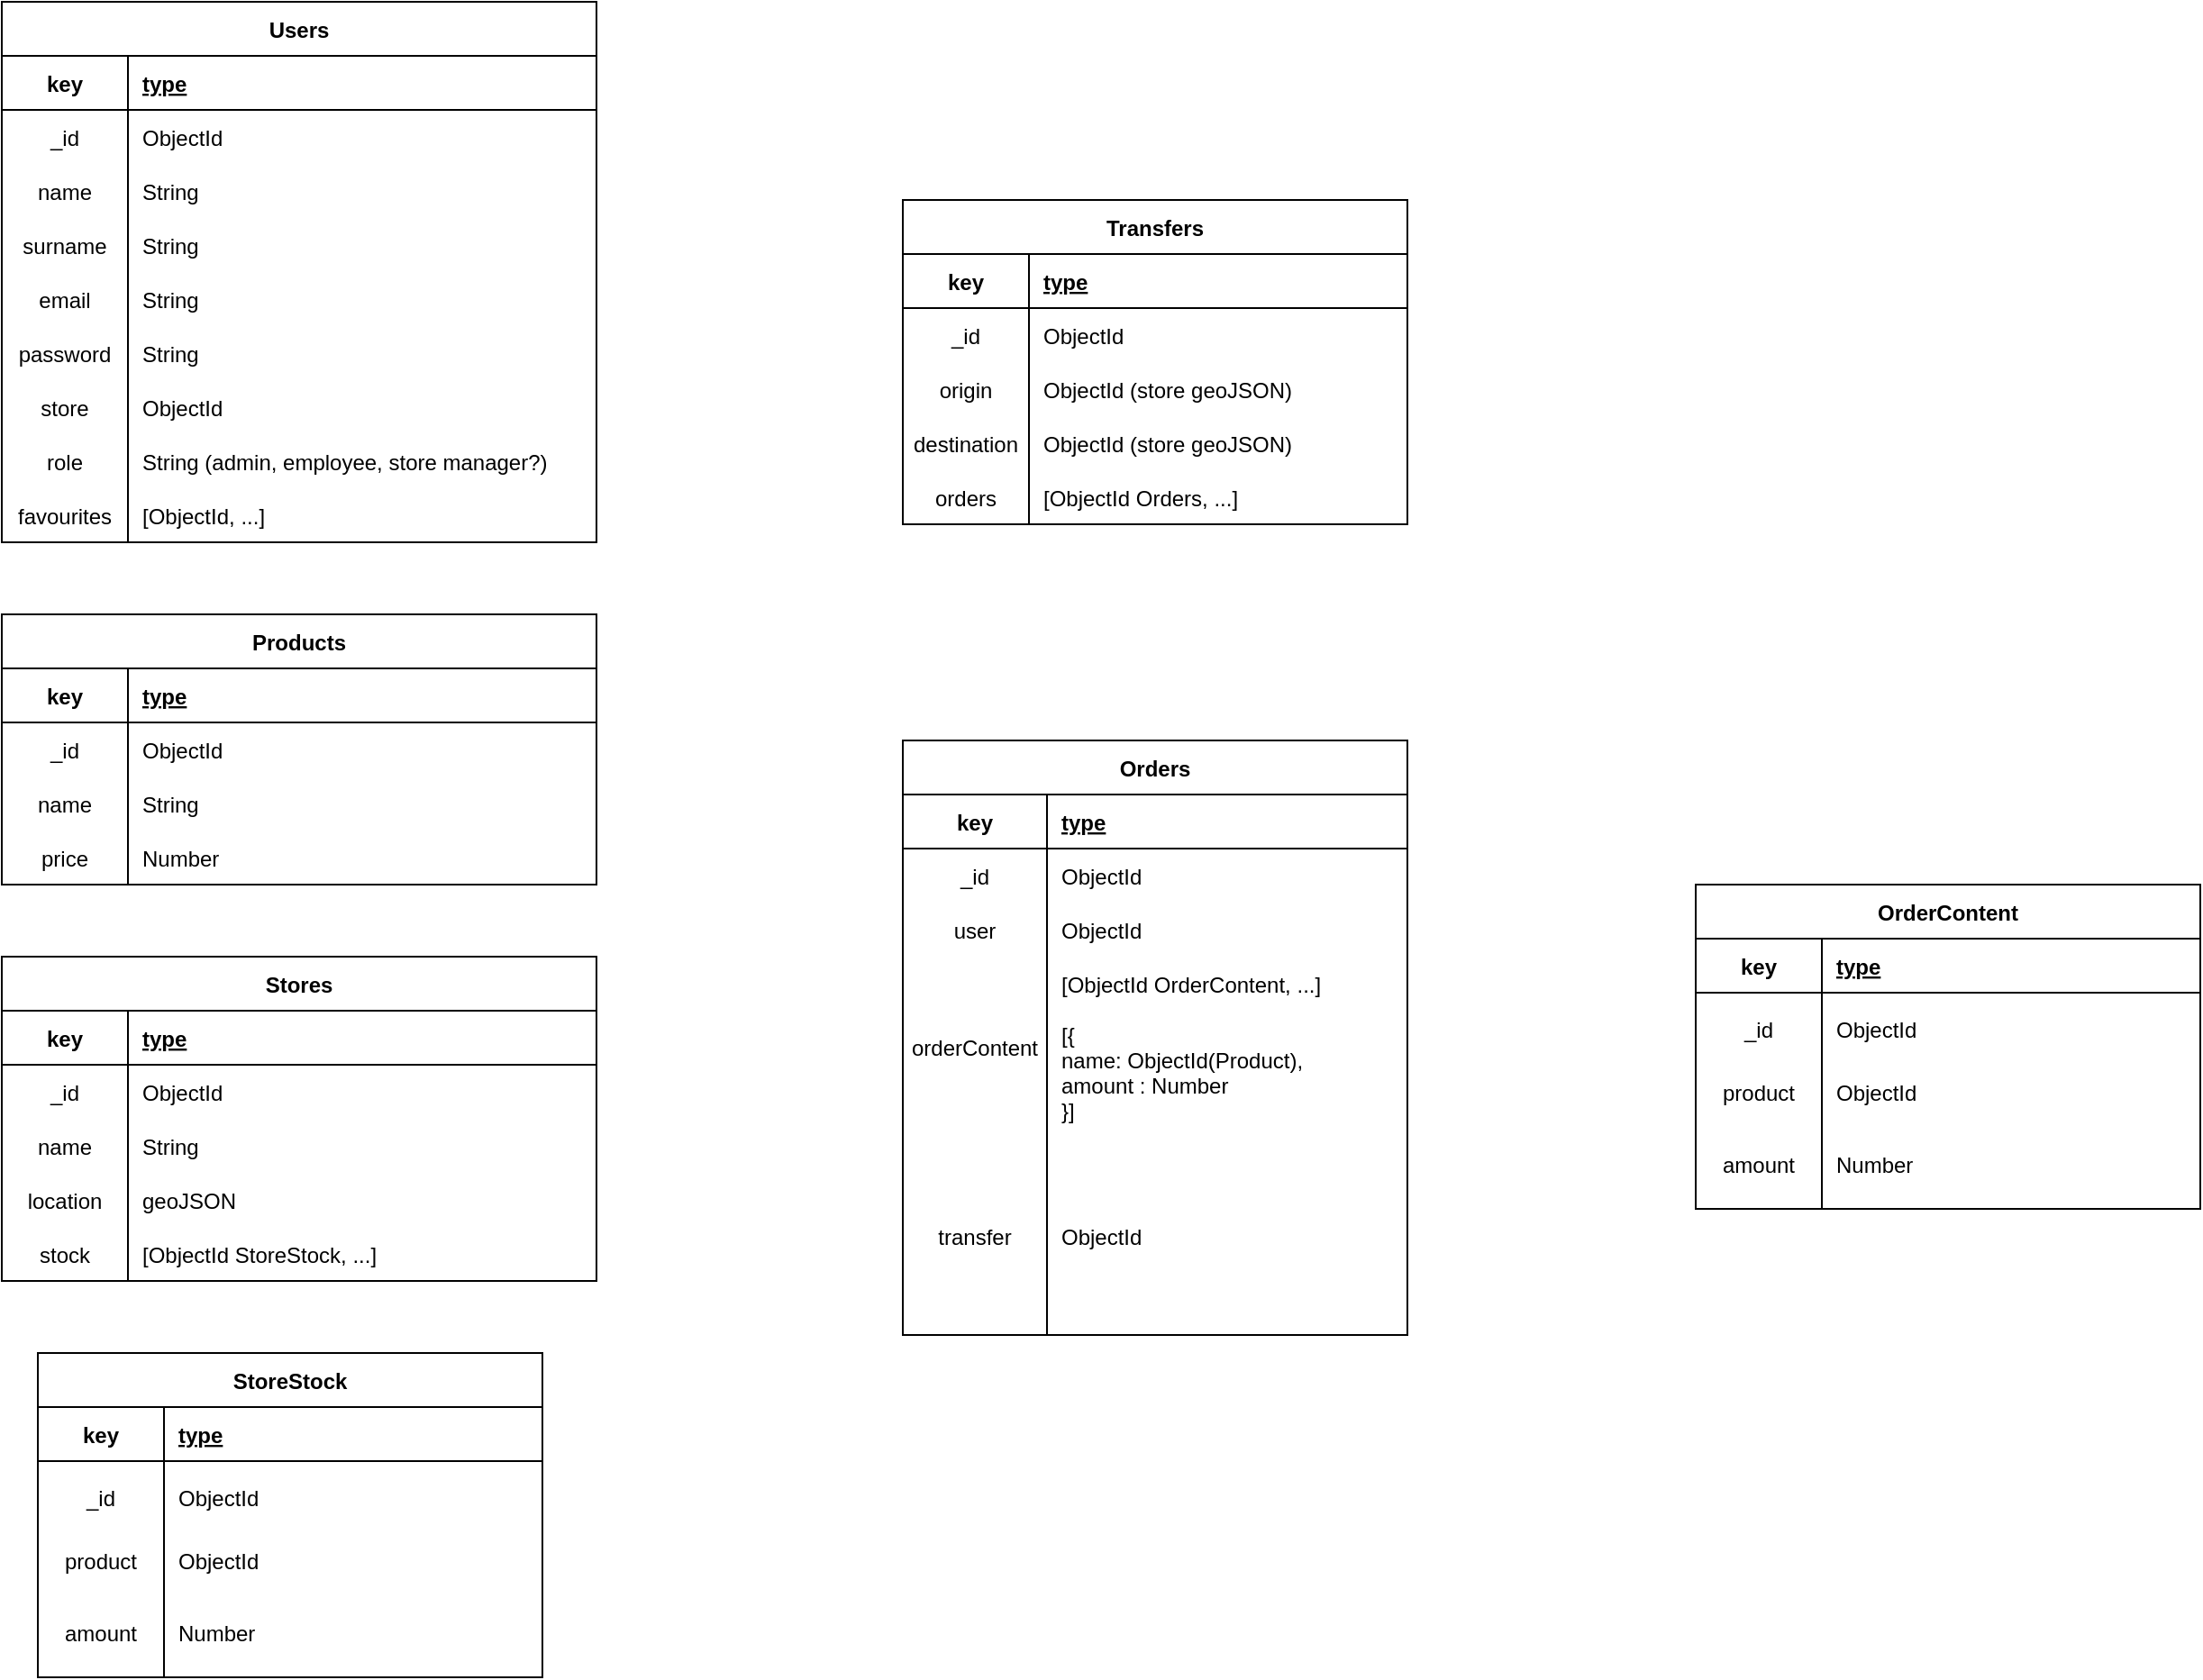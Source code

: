 <mxfile version="16.5.4" type="github">
  <diagram id="SpMdhLTwy9omnsxfasrv" name="Page-1">
    <mxGraphModel dx="1929" dy="1881" grid="1" gridSize="10" guides="1" tooltips="1" connect="1" arrows="1" fold="1" page="1" pageScale="1" pageWidth="1169" pageHeight="827" math="0" shadow="0">
      <root>
        <mxCell id="0" />
        <mxCell id="1" parent="0" />
        <mxCell id="GjSINcLnEcQZs0mC8xLT-1" value="Products" style="shape=table;startSize=30;container=1;collapsible=1;childLayout=tableLayout;fixedRows=1;rowLines=0;fontStyle=1;align=center;resizeLast=1;" parent="1" vertex="1">
          <mxGeometry x="270" y="330" width="330" height="150" as="geometry" />
        </mxCell>
        <mxCell id="GjSINcLnEcQZs0mC8xLT-2" value="" style="shape=tableRow;horizontal=0;startSize=0;swimlaneHead=0;swimlaneBody=0;fillColor=none;collapsible=0;dropTarget=0;points=[[0,0.5],[1,0.5]];portConstraint=eastwest;top=0;left=0;right=0;bottom=1;" parent="GjSINcLnEcQZs0mC8xLT-1" vertex="1">
          <mxGeometry y="30" width="330" height="30" as="geometry" />
        </mxCell>
        <mxCell id="GjSINcLnEcQZs0mC8xLT-3" value="key" style="shape=partialRectangle;connectable=0;fillColor=none;top=0;left=0;bottom=0;right=0;fontStyle=1;overflow=hidden;" parent="GjSINcLnEcQZs0mC8xLT-2" vertex="1">
          <mxGeometry width="70" height="30" as="geometry">
            <mxRectangle width="70" height="30" as="alternateBounds" />
          </mxGeometry>
        </mxCell>
        <mxCell id="GjSINcLnEcQZs0mC8xLT-4" value="type" style="shape=partialRectangle;connectable=0;fillColor=none;top=0;left=0;bottom=0;right=0;align=left;spacingLeft=6;fontStyle=5;overflow=hidden;" parent="GjSINcLnEcQZs0mC8xLT-2" vertex="1">
          <mxGeometry x="70" width="260" height="30" as="geometry">
            <mxRectangle width="260" height="30" as="alternateBounds" />
          </mxGeometry>
        </mxCell>
        <mxCell id="GjSINcLnEcQZs0mC8xLT-11" value="" style="shape=tableRow;horizontal=0;startSize=0;swimlaneHead=0;swimlaneBody=0;fillColor=none;collapsible=0;dropTarget=0;points=[[0,0.5],[1,0.5]];portConstraint=eastwest;top=0;left=0;right=0;bottom=0;" parent="GjSINcLnEcQZs0mC8xLT-1" vertex="1">
          <mxGeometry y="60" width="330" height="30" as="geometry" />
        </mxCell>
        <mxCell id="GjSINcLnEcQZs0mC8xLT-12" value="_id" style="shape=partialRectangle;connectable=0;fillColor=none;top=0;left=0;bottom=0;right=0;editable=1;overflow=hidden;" parent="GjSINcLnEcQZs0mC8xLT-11" vertex="1">
          <mxGeometry width="70" height="30" as="geometry">
            <mxRectangle width="70" height="30" as="alternateBounds" />
          </mxGeometry>
        </mxCell>
        <mxCell id="GjSINcLnEcQZs0mC8xLT-13" value="ObjectId" style="shape=partialRectangle;connectable=0;fillColor=none;top=0;left=0;bottom=0;right=0;align=left;spacingLeft=6;overflow=hidden;" parent="GjSINcLnEcQZs0mC8xLT-11" vertex="1">
          <mxGeometry x="70" width="260" height="30" as="geometry">
            <mxRectangle width="260" height="30" as="alternateBounds" />
          </mxGeometry>
        </mxCell>
        <mxCell id="GjSINcLnEcQZs0mC8xLT-5" value="" style="shape=tableRow;horizontal=0;startSize=0;swimlaneHead=0;swimlaneBody=0;fillColor=none;collapsible=0;dropTarget=0;points=[[0,0.5],[1,0.5]];portConstraint=eastwest;top=0;left=0;right=0;bottom=0;" parent="GjSINcLnEcQZs0mC8xLT-1" vertex="1">
          <mxGeometry y="90" width="330" height="30" as="geometry" />
        </mxCell>
        <mxCell id="GjSINcLnEcQZs0mC8xLT-6" value="name" style="shape=partialRectangle;connectable=0;fillColor=none;top=0;left=0;bottom=0;right=0;editable=1;overflow=hidden;" parent="GjSINcLnEcQZs0mC8xLT-5" vertex="1">
          <mxGeometry width="70" height="30" as="geometry">
            <mxRectangle width="70" height="30" as="alternateBounds" />
          </mxGeometry>
        </mxCell>
        <mxCell id="GjSINcLnEcQZs0mC8xLT-7" value="String" style="shape=partialRectangle;connectable=0;fillColor=none;top=0;left=0;bottom=0;right=0;align=left;spacingLeft=6;overflow=hidden;" parent="GjSINcLnEcQZs0mC8xLT-5" vertex="1">
          <mxGeometry x="70" width="260" height="30" as="geometry">
            <mxRectangle width="260" height="30" as="alternateBounds" />
          </mxGeometry>
        </mxCell>
        <mxCell id="GjSINcLnEcQZs0mC8xLT-8" value="" style="shape=tableRow;horizontal=0;startSize=0;swimlaneHead=0;swimlaneBody=0;fillColor=none;collapsible=0;dropTarget=0;points=[[0,0.5],[1,0.5]];portConstraint=eastwest;top=0;left=0;right=0;bottom=0;" parent="GjSINcLnEcQZs0mC8xLT-1" vertex="1">
          <mxGeometry y="120" width="330" height="30" as="geometry" />
        </mxCell>
        <mxCell id="GjSINcLnEcQZs0mC8xLT-9" value="price" style="shape=partialRectangle;connectable=0;fillColor=none;top=0;left=0;bottom=0;right=0;editable=1;overflow=hidden;" parent="GjSINcLnEcQZs0mC8xLT-8" vertex="1">
          <mxGeometry width="70" height="30" as="geometry">
            <mxRectangle width="70" height="30" as="alternateBounds" />
          </mxGeometry>
        </mxCell>
        <mxCell id="GjSINcLnEcQZs0mC8xLT-10" value="Number" style="shape=partialRectangle;connectable=0;fillColor=none;top=0;left=0;bottom=0;right=0;align=left;spacingLeft=6;overflow=hidden;" parent="GjSINcLnEcQZs0mC8xLT-8" vertex="1">
          <mxGeometry x="70" width="260" height="30" as="geometry">
            <mxRectangle width="260" height="30" as="alternateBounds" />
          </mxGeometry>
        </mxCell>
        <mxCell id="GjSINcLnEcQZs0mC8xLT-28" value="Stores" style="shape=table;startSize=30;container=1;collapsible=1;childLayout=tableLayout;fixedRows=1;rowLines=0;fontStyle=1;align=center;resizeLast=1;" parent="1" vertex="1">
          <mxGeometry x="270" y="520" width="330" height="180" as="geometry" />
        </mxCell>
        <mxCell id="GjSINcLnEcQZs0mC8xLT-29" value="" style="shape=tableRow;horizontal=0;startSize=0;swimlaneHead=0;swimlaneBody=0;fillColor=none;collapsible=0;dropTarget=0;points=[[0,0.5],[1,0.5]];portConstraint=eastwest;top=0;left=0;right=0;bottom=1;" parent="GjSINcLnEcQZs0mC8xLT-28" vertex="1">
          <mxGeometry y="30" width="330" height="30" as="geometry" />
        </mxCell>
        <mxCell id="GjSINcLnEcQZs0mC8xLT-30" value="key" style="shape=partialRectangle;connectable=0;fillColor=none;top=0;left=0;bottom=0;right=0;fontStyle=1;overflow=hidden;" parent="GjSINcLnEcQZs0mC8xLT-29" vertex="1">
          <mxGeometry width="70" height="30" as="geometry">
            <mxRectangle width="70" height="30" as="alternateBounds" />
          </mxGeometry>
        </mxCell>
        <mxCell id="GjSINcLnEcQZs0mC8xLT-31" value="type" style="shape=partialRectangle;connectable=0;fillColor=none;top=0;left=0;bottom=0;right=0;align=left;spacingLeft=6;fontStyle=5;overflow=hidden;" parent="GjSINcLnEcQZs0mC8xLT-29" vertex="1">
          <mxGeometry x="70" width="260" height="30" as="geometry">
            <mxRectangle width="260" height="30" as="alternateBounds" />
          </mxGeometry>
        </mxCell>
        <mxCell id="GjSINcLnEcQZs0mC8xLT-41" style="shape=tableRow;horizontal=0;startSize=0;swimlaneHead=0;swimlaneBody=0;fillColor=none;collapsible=0;dropTarget=0;points=[[0,0.5],[1,0.5]];portConstraint=eastwest;top=0;left=0;right=0;bottom=0;" parent="GjSINcLnEcQZs0mC8xLT-28" vertex="1">
          <mxGeometry y="60" width="330" height="30" as="geometry" />
        </mxCell>
        <mxCell id="GjSINcLnEcQZs0mC8xLT-42" value="_id" style="shape=partialRectangle;connectable=0;fillColor=none;top=0;left=0;bottom=0;right=0;editable=1;overflow=hidden;" parent="GjSINcLnEcQZs0mC8xLT-41" vertex="1">
          <mxGeometry width="70" height="30" as="geometry">
            <mxRectangle width="70" height="30" as="alternateBounds" />
          </mxGeometry>
        </mxCell>
        <mxCell id="GjSINcLnEcQZs0mC8xLT-43" value="ObjectId" style="shape=partialRectangle;connectable=0;fillColor=none;top=0;left=0;bottom=0;right=0;align=left;spacingLeft=6;overflow=hidden;" parent="GjSINcLnEcQZs0mC8xLT-41" vertex="1">
          <mxGeometry x="70" width="260" height="30" as="geometry">
            <mxRectangle width="260" height="30" as="alternateBounds" />
          </mxGeometry>
        </mxCell>
        <mxCell id="GjSINcLnEcQZs0mC8xLT-32" value="" style="shape=tableRow;horizontal=0;startSize=0;swimlaneHead=0;swimlaneBody=0;fillColor=none;collapsible=0;dropTarget=0;points=[[0,0.5],[1,0.5]];portConstraint=eastwest;top=0;left=0;right=0;bottom=0;" parent="GjSINcLnEcQZs0mC8xLT-28" vertex="1">
          <mxGeometry y="90" width="330" height="30" as="geometry" />
        </mxCell>
        <mxCell id="GjSINcLnEcQZs0mC8xLT-33" value="name" style="shape=partialRectangle;connectable=0;fillColor=none;top=0;left=0;bottom=0;right=0;editable=1;overflow=hidden;" parent="GjSINcLnEcQZs0mC8xLT-32" vertex="1">
          <mxGeometry width="70" height="30" as="geometry">
            <mxRectangle width="70" height="30" as="alternateBounds" />
          </mxGeometry>
        </mxCell>
        <mxCell id="GjSINcLnEcQZs0mC8xLT-34" value="String" style="shape=partialRectangle;connectable=0;fillColor=none;top=0;left=0;bottom=0;right=0;align=left;spacingLeft=6;overflow=hidden;" parent="GjSINcLnEcQZs0mC8xLT-32" vertex="1">
          <mxGeometry x="70" width="260" height="30" as="geometry">
            <mxRectangle width="260" height="30" as="alternateBounds" />
          </mxGeometry>
        </mxCell>
        <mxCell id="GjSINcLnEcQZs0mC8xLT-35" value="" style="shape=tableRow;horizontal=0;startSize=0;swimlaneHead=0;swimlaneBody=0;fillColor=none;collapsible=0;dropTarget=0;points=[[0,0.5],[1,0.5]];portConstraint=eastwest;top=0;left=0;right=0;bottom=0;" parent="GjSINcLnEcQZs0mC8xLT-28" vertex="1">
          <mxGeometry y="120" width="330" height="30" as="geometry" />
        </mxCell>
        <mxCell id="GjSINcLnEcQZs0mC8xLT-36" value="location" style="shape=partialRectangle;connectable=0;fillColor=none;top=0;left=0;bottom=0;right=0;editable=1;overflow=hidden;" parent="GjSINcLnEcQZs0mC8xLT-35" vertex="1">
          <mxGeometry width="70" height="30" as="geometry">
            <mxRectangle width="70" height="30" as="alternateBounds" />
          </mxGeometry>
        </mxCell>
        <mxCell id="GjSINcLnEcQZs0mC8xLT-37" value="geoJSON" style="shape=partialRectangle;connectable=0;fillColor=none;top=0;left=0;bottom=0;right=0;align=left;spacingLeft=6;overflow=hidden;" parent="GjSINcLnEcQZs0mC8xLT-35" vertex="1">
          <mxGeometry x="70" width="260" height="30" as="geometry">
            <mxRectangle width="260" height="30" as="alternateBounds" />
          </mxGeometry>
        </mxCell>
        <mxCell id="GjSINcLnEcQZs0mC8xLT-38" value="" style="shape=tableRow;horizontal=0;startSize=0;swimlaneHead=0;swimlaneBody=0;fillColor=none;collapsible=0;dropTarget=0;points=[[0,0.5],[1,0.5]];portConstraint=eastwest;top=0;left=0;right=0;bottom=0;" parent="GjSINcLnEcQZs0mC8xLT-28" vertex="1">
          <mxGeometry y="150" width="330" height="30" as="geometry" />
        </mxCell>
        <mxCell id="GjSINcLnEcQZs0mC8xLT-39" value="stock" style="shape=partialRectangle;connectable=0;fillColor=none;top=0;left=0;bottom=0;right=0;editable=1;overflow=hidden;" parent="GjSINcLnEcQZs0mC8xLT-38" vertex="1">
          <mxGeometry width="70" height="30" as="geometry">
            <mxRectangle width="70" height="30" as="alternateBounds" />
          </mxGeometry>
        </mxCell>
        <mxCell id="GjSINcLnEcQZs0mC8xLT-40" value="[ObjectId StoreStock, ...]" style="shape=partialRectangle;connectable=0;fillColor=none;top=0;left=0;bottom=0;right=0;align=left;spacingLeft=6;overflow=hidden;" parent="GjSINcLnEcQZs0mC8xLT-38" vertex="1">
          <mxGeometry x="70" width="260" height="30" as="geometry">
            <mxRectangle width="260" height="30" as="alternateBounds" />
          </mxGeometry>
        </mxCell>
        <mxCell id="GjSINcLnEcQZs0mC8xLT-50" value="Users" style="shape=table;startSize=30;container=1;collapsible=1;childLayout=tableLayout;fixedRows=1;rowLines=0;fontStyle=1;align=center;resizeLast=1;" parent="1" vertex="1">
          <mxGeometry x="270" y="-10" width="330" height="300" as="geometry" />
        </mxCell>
        <mxCell id="GjSINcLnEcQZs0mC8xLT-51" value="" style="shape=tableRow;horizontal=0;startSize=0;swimlaneHead=0;swimlaneBody=0;fillColor=none;collapsible=0;dropTarget=0;points=[[0,0.5],[1,0.5]];portConstraint=eastwest;top=0;left=0;right=0;bottom=1;" parent="GjSINcLnEcQZs0mC8xLT-50" vertex="1">
          <mxGeometry y="30" width="330" height="30" as="geometry" />
        </mxCell>
        <mxCell id="GjSINcLnEcQZs0mC8xLT-52" value="key" style="shape=partialRectangle;connectable=0;fillColor=none;top=0;left=0;bottom=0;right=0;fontStyle=1;overflow=hidden;" parent="GjSINcLnEcQZs0mC8xLT-51" vertex="1">
          <mxGeometry width="70" height="30" as="geometry">
            <mxRectangle width="70" height="30" as="alternateBounds" />
          </mxGeometry>
        </mxCell>
        <mxCell id="GjSINcLnEcQZs0mC8xLT-53" value="type" style="shape=partialRectangle;connectable=0;fillColor=none;top=0;left=0;bottom=0;right=0;align=left;spacingLeft=6;fontStyle=5;overflow=hidden;" parent="GjSINcLnEcQZs0mC8xLT-51" vertex="1">
          <mxGeometry x="70" width="260" height="30" as="geometry">
            <mxRectangle width="260" height="30" as="alternateBounds" />
          </mxGeometry>
        </mxCell>
        <mxCell id="GjSINcLnEcQZs0mC8xLT-54" value="" style="shape=tableRow;horizontal=0;startSize=0;swimlaneHead=0;swimlaneBody=0;fillColor=none;collapsible=0;dropTarget=0;points=[[0,0.5],[1,0.5]];portConstraint=eastwest;top=0;left=0;right=0;bottom=0;" parent="GjSINcLnEcQZs0mC8xLT-50" vertex="1">
          <mxGeometry y="60" width="330" height="30" as="geometry" />
        </mxCell>
        <mxCell id="GjSINcLnEcQZs0mC8xLT-55" value="_id" style="shape=partialRectangle;connectable=0;fillColor=none;top=0;left=0;bottom=0;right=0;editable=1;overflow=hidden;" parent="GjSINcLnEcQZs0mC8xLT-54" vertex="1">
          <mxGeometry width="70" height="30" as="geometry">
            <mxRectangle width="70" height="30" as="alternateBounds" />
          </mxGeometry>
        </mxCell>
        <mxCell id="GjSINcLnEcQZs0mC8xLT-56" value="ObjectId" style="shape=partialRectangle;connectable=0;fillColor=none;top=0;left=0;bottom=0;right=0;align=left;spacingLeft=6;overflow=hidden;" parent="GjSINcLnEcQZs0mC8xLT-54" vertex="1">
          <mxGeometry x="70" width="260" height="30" as="geometry">
            <mxRectangle width="260" height="30" as="alternateBounds" />
          </mxGeometry>
        </mxCell>
        <mxCell id="GjSINcLnEcQZs0mC8xLT-57" value="" style="shape=tableRow;horizontal=0;startSize=0;swimlaneHead=0;swimlaneBody=0;fillColor=none;collapsible=0;dropTarget=0;points=[[0,0.5],[1,0.5]];portConstraint=eastwest;top=0;left=0;right=0;bottom=0;" parent="GjSINcLnEcQZs0mC8xLT-50" vertex="1">
          <mxGeometry y="90" width="330" height="30" as="geometry" />
        </mxCell>
        <mxCell id="GjSINcLnEcQZs0mC8xLT-58" value="name" style="shape=partialRectangle;connectable=0;fillColor=none;top=0;left=0;bottom=0;right=0;editable=1;overflow=hidden;" parent="GjSINcLnEcQZs0mC8xLT-57" vertex="1">
          <mxGeometry width="70" height="30" as="geometry">
            <mxRectangle width="70" height="30" as="alternateBounds" />
          </mxGeometry>
        </mxCell>
        <mxCell id="GjSINcLnEcQZs0mC8xLT-59" value="String" style="shape=partialRectangle;connectable=0;fillColor=none;top=0;left=0;bottom=0;right=0;align=left;spacingLeft=6;overflow=hidden;" parent="GjSINcLnEcQZs0mC8xLT-57" vertex="1">
          <mxGeometry x="70" width="260" height="30" as="geometry">
            <mxRectangle width="260" height="30" as="alternateBounds" />
          </mxGeometry>
        </mxCell>
        <mxCell id="GjSINcLnEcQZs0mC8xLT-60" value="" style="shape=tableRow;horizontal=0;startSize=0;swimlaneHead=0;swimlaneBody=0;fillColor=none;collapsible=0;dropTarget=0;points=[[0,0.5],[1,0.5]];portConstraint=eastwest;top=0;left=0;right=0;bottom=0;" parent="GjSINcLnEcQZs0mC8xLT-50" vertex="1">
          <mxGeometry y="120" width="330" height="30" as="geometry" />
        </mxCell>
        <mxCell id="GjSINcLnEcQZs0mC8xLT-61" value="surname" style="shape=partialRectangle;connectable=0;fillColor=none;top=0;left=0;bottom=0;right=0;editable=1;overflow=hidden;" parent="GjSINcLnEcQZs0mC8xLT-60" vertex="1">
          <mxGeometry width="70" height="30" as="geometry">
            <mxRectangle width="70" height="30" as="alternateBounds" />
          </mxGeometry>
        </mxCell>
        <mxCell id="GjSINcLnEcQZs0mC8xLT-62" value="String" style="shape=partialRectangle;connectable=0;fillColor=none;top=0;left=0;bottom=0;right=0;align=left;spacingLeft=6;overflow=hidden;" parent="GjSINcLnEcQZs0mC8xLT-60" vertex="1">
          <mxGeometry x="70" width="260" height="30" as="geometry">
            <mxRectangle width="260" height="30" as="alternateBounds" />
          </mxGeometry>
        </mxCell>
        <mxCell id="GjSINcLnEcQZs0mC8xLT-63" style="shape=tableRow;horizontal=0;startSize=0;swimlaneHead=0;swimlaneBody=0;fillColor=none;collapsible=0;dropTarget=0;points=[[0,0.5],[1,0.5]];portConstraint=eastwest;top=0;left=0;right=0;bottom=0;" parent="GjSINcLnEcQZs0mC8xLT-50" vertex="1">
          <mxGeometry y="150" width="330" height="30" as="geometry" />
        </mxCell>
        <mxCell id="GjSINcLnEcQZs0mC8xLT-64" value="email" style="shape=partialRectangle;connectable=0;fillColor=none;top=0;left=0;bottom=0;right=0;editable=1;overflow=hidden;" parent="GjSINcLnEcQZs0mC8xLT-63" vertex="1">
          <mxGeometry width="70" height="30" as="geometry">
            <mxRectangle width="70" height="30" as="alternateBounds" />
          </mxGeometry>
        </mxCell>
        <mxCell id="GjSINcLnEcQZs0mC8xLT-65" value="String" style="shape=partialRectangle;connectable=0;fillColor=none;top=0;left=0;bottom=0;right=0;align=left;spacingLeft=6;overflow=hidden;" parent="GjSINcLnEcQZs0mC8xLT-63" vertex="1">
          <mxGeometry x="70" width="260" height="30" as="geometry">
            <mxRectangle width="260" height="30" as="alternateBounds" />
          </mxGeometry>
        </mxCell>
        <mxCell id="GjSINcLnEcQZs0mC8xLT-66" style="shape=tableRow;horizontal=0;startSize=0;swimlaneHead=0;swimlaneBody=0;fillColor=none;collapsible=0;dropTarget=0;points=[[0,0.5],[1,0.5]];portConstraint=eastwest;top=0;left=0;right=0;bottom=0;" parent="GjSINcLnEcQZs0mC8xLT-50" vertex="1">
          <mxGeometry y="180" width="330" height="30" as="geometry" />
        </mxCell>
        <mxCell id="GjSINcLnEcQZs0mC8xLT-67" value="password" style="shape=partialRectangle;connectable=0;fillColor=none;top=0;left=0;bottom=0;right=0;editable=1;overflow=hidden;" parent="GjSINcLnEcQZs0mC8xLT-66" vertex="1">
          <mxGeometry width="70" height="30" as="geometry">
            <mxRectangle width="70" height="30" as="alternateBounds" />
          </mxGeometry>
        </mxCell>
        <mxCell id="GjSINcLnEcQZs0mC8xLT-68" value="String" style="shape=partialRectangle;connectable=0;fillColor=none;top=0;left=0;bottom=0;right=0;align=left;spacingLeft=6;overflow=hidden;" parent="GjSINcLnEcQZs0mC8xLT-66" vertex="1">
          <mxGeometry x="70" width="260" height="30" as="geometry">
            <mxRectangle width="260" height="30" as="alternateBounds" />
          </mxGeometry>
        </mxCell>
        <mxCell id="GjSINcLnEcQZs0mC8xLT-69" style="shape=tableRow;horizontal=0;startSize=0;swimlaneHead=0;swimlaneBody=0;fillColor=none;collapsible=0;dropTarget=0;points=[[0,0.5],[1,0.5]];portConstraint=eastwest;top=0;left=0;right=0;bottom=0;" parent="GjSINcLnEcQZs0mC8xLT-50" vertex="1">
          <mxGeometry y="210" width="330" height="30" as="geometry" />
        </mxCell>
        <mxCell id="GjSINcLnEcQZs0mC8xLT-70" value="store" style="shape=partialRectangle;connectable=0;fillColor=none;top=0;left=0;bottom=0;right=0;editable=1;overflow=hidden;" parent="GjSINcLnEcQZs0mC8xLT-69" vertex="1">
          <mxGeometry width="70" height="30" as="geometry">
            <mxRectangle width="70" height="30" as="alternateBounds" />
          </mxGeometry>
        </mxCell>
        <mxCell id="GjSINcLnEcQZs0mC8xLT-71" value="ObjectId" style="shape=partialRectangle;connectable=0;fillColor=none;top=0;left=0;bottom=0;right=0;align=left;spacingLeft=6;overflow=hidden;" parent="GjSINcLnEcQZs0mC8xLT-69" vertex="1">
          <mxGeometry x="70" width="260" height="30" as="geometry">
            <mxRectangle width="260" height="30" as="alternateBounds" />
          </mxGeometry>
        </mxCell>
        <mxCell id="GjSINcLnEcQZs0mC8xLT-97" style="shape=tableRow;horizontal=0;startSize=0;swimlaneHead=0;swimlaneBody=0;fillColor=none;collapsible=0;dropTarget=0;points=[[0,0.5],[1,0.5]];portConstraint=eastwest;top=0;left=0;right=0;bottom=0;" parent="GjSINcLnEcQZs0mC8xLT-50" vertex="1">
          <mxGeometry y="240" width="330" height="30" as="geometry" />
        </mxCell>
        <mxCell id="GjSINcLnEcQZs0mC8xLT-98" value="role" style="shape=partialRectangle;connectable=0;fillColor=none;top=0;left=0;bottom=0;right=0;editable=1;overflow=hidden;" parent="GjSINcLnEcQZs0mC8xLT-97" vertex="1">
          <mxGeometry width="70" height="30" as="geometry">
            <mxRectangle width="70" height="30" as="alternateBounds" />
          </mxGeometry>
        </mxCell>
        <mxCell id="GjSINcLnEcQZs0mC8xLT-99" value="String (admin, employee, store manager?)" style="shape=partialRectangle;connectable=0;fillColor=none;top=0;left=0;bottom=0;right=0;align=left;spacingLeft=6;overflow=hidden;" parent="GjSINcLnEcQZs0mC8xLT-97" vertex="1">
          <mxGeometry x="70" width="260" height="30" as="geometry">
            <mxRectangle width="260" height="30" as="alternateBounds" />
          </mxGeometry>
        </mxCell>
        <mxCell id="GjSINcLnEcQZs0mC8xLT-94" style="shape=tableRow;horizontal=0;startSize=0;swimlaneHead=0;swimlaneBody=0;fillColor=none;collapsible=0;dropTarget=0;points=[[0,0.5],[1,0.5]];portConstraint=eastwest;top=0;left=0;right=0;bottom=0;" parent="GjSINcLnEcQZs0mC8xLT-50" vertex="1">
          <mxGeometry y="270" width="330" height="30" as="geometry" />
        </mxCell>
        <mxCell id="GjSINcLnEcQZs0mC8xLT-95" value="favourites" style="shape=partialRectangle;connectable=0;fillColor=none;top=0;left=0;bottom=0;right=0;editable=1;overflow=hidden;" parent="GjSINcLnEcQZs0mC8xLT-94" vertex="1">
          <mxGeometry width="70" height="30" as="geometry">
            <mxRectangle width="70" height="30" as="alternateBounds" />
          </mxGeometry>
        </mxCell>
        <mxCell id="GjSINcLnEcQZs0mC8xLT-96" value="[ObjectId, ...]" style="shape=partialRectangle;connectable=0;fillColor=none;top=0;left=0;bottom=0;right=0;align=left;spacingLeft=6;overflow=hidden;" parent="GjSINcLnEcQZs0mC8xLT-94" vertex="1">
          <mxGeometry x="70" width="260" height="30" as="geometry">
            <mxRectangle width="260" height="30" as="alternateBounds" />
          </mxGeometry>
        </mxCell>
        <mxCell id="GjSINcLnEcQZs0mC8xLT-72" value="Orders" style="shape=table;startSize=30;container=1;collapsible=1;childLayout=tableLayout;fixedRows=1;rowLines=0;fontStyle=1;align=center;resizeLast=1;" parent="1" vertex="1">
          <mxGeometry x="770" y="400" width="280" height="330" as="geometry" />
        </mxCell>
        <mxCell id="GjSINcLnEcQZs0mC8xLT-73" value="" style="shape=tableRow;horizontal=0;startSize=0;swimlaneHead=0;swimlaneBody=0;fillColor=none;collapsible=0;dropTarget=0;points=[[0,0.5],[1,0.5]];portConstraint=eastwest;top=0;left=0;right=0;bottom=1;" parent="GjSINcLnEcQZs0mC8xLT-72" vertex="1">
          <mxGeometry y="30" width="280" height="30" as="geometry" />
        </mxCell>
        <mxCell id="GjSINcLnEcQZs0mC8xLT-74" value="key" style="shape=partialRectangle;connectable=0;fillColor=none;top=0;left=0;bottom=0;right=0;fontStyle=1;overflow=hidden;" parent="GjSINcLnEcQZs0mC8xLT-73" vertex="1">
          <mxGeometry width="80" height="30" as="geometry">
            <mxRectangle width="80" height="30" as="alternateBounds" />
          </mxGeometry>
        </mxCell>
        <mxCell id="GjSINcLnEcQZs0mC8xLT-75" value="type" style="shape=partialRectangle;connectable=0;fillColor=none;top=0;left=0;bottom=0;right=0;align=left;spacingLeft=6;fontStyle=5;overflow=hidden;" parent="GjSINcLnEcQZs0mC8xLT-73" vertex="1">
          <mxGeometry x="80" width="200" height="30" as="geometry">
            <mxRectangle width="200" height="30" as="alternateBounds" />
          </mxGeometry>
        </mxCell>
        <mxCell id="GjSINcLnEcQZs0mC8xLT-76" style="shape=tableRow;horizontal=0;startSize=0;swimlaneHead=0;swimlaneBody=0;fillColor=none;collapsible=0;dropTarget=0;points=[[0,0.5],[1,0.5]];portConstraint=eastwest;top=0;left=0;right=0;bottom=0;" parent="GjSINcLnEcQZs0mC8xLT-72" vertex="1">
          <mxGeometry y="60" width="280" height="30" as="geometry" />
        </mxCell>
        <mxCell id="GjSINcLnEcQZs0mC8xLT-77" value="_id" style="shape=partialRectangle;connectable=0;fillColor=none;top=0;left=0;bottom=0;right=0;editable=1;overflow=hidden;" parent="GjSINcLnEcQZs0mC8xLT-76" vertex="1">
          <mxGeometry width="80" height="30" as="geometry">
            <mxRectangle width="80" height="30" as="alternateBounds" />
          </mxGeometry>
        </mxCell>
        <mxCell id="GjSINcLnEcQZs0mC8xLT-78" value="ObjectId" style="shape=partialRectangle;connectable=0;fillColor=none;top=0;left=0;bottom=0;right=0;align=left;spacingLeft=6;overflow=hidden;" parent="GjSINcLnEcQZs0mC8xLT-76" vertex="1">
          <mxGeometry x="80" width="200" height="30" as="geometry">
            <mxRectangle width="200" height="30" as="alternateBounds" />
          </mxGeometry>
        </mxCell>
        <mxCell id="GjSINcLnEcQZs0mC8xLT-128" style="shape=tableRow;horizontal=0;startSize=0;swimlaneHead=0;swimlaneBody=0;fillColor=none;collapsible=0;dropTarget=0;points=[[0,0.5],[1,0.5]];portConstraint=eastwest;top=0;left=0;right=0;bottom=0;" parent="GjSINcLnEcQZs0mC8xLT-72" vertex="1">
          <mxGeometry y="90" width="280" height="30" as="geometry" />
        </mxCell>
        <mxCell id="GjSINcLnEcQZs0mC8xLT-129" value="user" style="shape=partialRectangle;connectable=0;fillColor=none;top=0;left=0;bottom=0;right=0;editable=1;overflow=hidden;" parent="GjSINcLnEcQZs0mC8xLT-128" vertex="1">
          <mxGeometry width="80" height="30" as="geometry">
            <mxRectangle width="80" height="30" as="alternateBounds" />
          </mxGeometry>
        </mxCell>
        <mxCell id="GjSINcLnEcQZs0mC8xLT-130" value="ObjectId" style="shape=partialRectangle;connectable=0;fillColor=none;top=0;left=0;bottom=0;right=0;align=left;spacingLeft=6;overflow=hidden;" parent="GjSINcLnEcQZs0mC8xLT-128" vertex="1">
          <mxGeometry x="80" width="200" height="30" as="geometry">
            <mxRectangle width="200" height="30" as="alternateBounds" />
          </mxGeometry>
        </mxCell>
        <mxCell id="GjSINcLnEcQZs0mC8xLT-85" value="" style="shape=tableRow;horizontal=0;startSize=0;swimlaneHead=0;swimlaneBody=0;fillColor=none;collapsible=0;dropTarget=0;points=[[0,0.5],[1,0.5]];portConstraint=eastwest;top=0;left=0;right=0;bottom=0;" parent="GjSINcLnEcQZs0mC8xLT-72" vertex="1">
          <mxGeometry y="120" width="280" height="100" as="geometry" />
        </mxCell>
        <mxCell id="GjSINcLnEcQZs0mC8xLT-86" value="orderContent" style="shape=partialRectangle;connectable=0;fillColor=none;top=0;left=0;bottom=0;right=0;editable=1;overflow=hidden;" parent="GjSINcLnEcQZs0mC8xLT-85" vertex="1">
          <mxGeometry width="80" height="100" as="geometry">
            <mxRectangle width="80" height="100" as="alternateBounds" />
          </mxGeometry>
        </mxCell>
        <mxCell id="GjSINcLnEcQZs0mC8xLT-87" value="[ObjectId OrderContent, ...]&#xa;&#xa;[{&#xa;name: ObjectId(Product),&#xa;amount : Number&#xa;}]" style="shape=partialRectangle;connectable=0;fillColor=none;top=0;left=0;bottom=0;right=0;align=left;spacingLeft=6;overflow=hidden;" parent="GjSINcLnEcQZs0mC8xLT-85" vertex="1">
          <mxGeometry x="80" width="200" height="100" as="geometry">
            <mxRectangle width="200" height="100" as="alternateBounds" />
          </mxGeometry>
        </mxCell>
        <mxCell id="GjSINcLnEcQZs0mC8xLT-88" style="shape=tableRow;horizontal=0;startSize=0;swimlaneHead=0;swimlaneBody=0;fillColor=none;collapsible=0;dropTarget=0;points=[[0,0.5],[1,0.5]];portConstraint=eastwest;top=0;left=0;right=0;bottom=0;" parent="GjSINcLnEcQZs0mC8xLT-72" vertex="1">
          <mxGeometry y="220" width="280" height="110" as="geometry" />
        </mxCell>
        <mxCell id="GjSINcLnEcQZs0mC8xLT-89" value="transfer" style="shape=partialRectangle;connectable=0;fillColor=none;top=0;left=0;bottom=0;right=0;editable=1;overflow=hidden;" parent="GjSINcLnEcQZs0mC8xLT-88" vertex="1">
          <mxGeometry width="80" height="110" as="geometry">
            <mxRectangle width="80" height="110" as="alternateBounds" />
          </mxGeometry>
        </mxCell>
        <mxCell id="GjSINcLnEcQZs0mC8xLT-90" value="ObjectId" style="shape=partialRectangle;connectable=0;fillColor=none;top=0;left=0;bottom=0;right=0;align=left;spacingLeft=6;overflow=hidden;" parent="GjSINcLnEcQZs0mC8xLT-88" vertex="1">
          <mxGeometry x="80" width="200" height="110" as="geometry">
            <mxRectangle width="200" height="110" as="alternateBounds" />
          </mxGeometry>
        </mxCell>
        <mxCell id="GjSINcLnEcQZs0mC8xLT-100" value="Transfers" style="shape=table;startSize=30;container=1;collapsible=1;childLayout=tableLayout;fixedRows=1;rowLines=0;fontStyle=1;align=center;resizeLast=1;" parent="1" vertex="1">
          <mxGeometry x="770" y="100" width="280" height="180" as="geometry" />
        </mxCell>
        <mxCell id="GjSINcLnEcQZs0mC8xLT-101" value="" style="shape=tableRow;horizontal=0;startSize=0;swimlaneHead=0;swimlaneBody=0;fillColor=none;collapsible=0;dropTarget=0;points=[[0,0.5],[1,0.5]];portConstraint=eastwest;top=0;left=0;right=0;bottom=1;" parent="GjSINcLnEcQZs0mC8xLT-100" vertex="1">
          <mxGeometry y="30" width="280" height="30" as="geometry" />
        </mxCell>
        <mxCell id="GjSINcLnEcQZs0mC8xLT-102" value="key" style="shape=partialRectangle;connectable=0;fillColor=none;top=0;left=0;bottom=0;right=0;fontStyle=1;overflow=hidden;" parent="GjSINcLnEcQZs0mC8xLT-101" vertex="1">
          <mxGeometry width="70" height="30" as="geometry">
            <mxRectangle width="70" height="30" as="alternateBounds" />
          </mxGeometry>
        </mxCell>
        <mxCell id="GjSINcLnEcQZs0mC8xLT-103" value="type" style="shape=partialRectangle;connectable=0;fillColor=none;top=0;left=0;bottom=0;right=0;align=left;spacingLeft=6;fontStyle=5;overflow=hidden;" parent="GjSINcLnEcQZs0mC8xLT-101" vertex="1">
          <mxGeometry x="70" width="210" height="30" as="geometry">
            <mxRectangle width="210" height="30" as="alternateBounds" />
          </mxGeometry>
        </mxCell>
        <mxCell id="GjSINcLnEcQZs0mC8xLT-104" value="" style="shape=tableRow;horizontal=0;startSize=0;swimlaneHead=0;swimlaneBody=0;fillColor=none;collapsible=0;dropTarget=0;points=[[0,0.5],[1,0.5]];portConstraint=eastwest;top=0;left=0;right=0;bottom=0;" parent="GjSINcLnEcQZs0mC8xLT-100" vertex="1">
          <mxGeometry y="60" width="280" height="30" as="geometry" />
        </mxCell>
        <mxCell id="GjSINcLnEcQZs0mC8xLT-105" value="_id" style="shape=partialRectangle;connectable=0;fillColor=none;top=0;left=0;bottom=0;right=0;editable=1;overflow=hidden;" parent="GjSINcLnEcQZs0mC8xLT-104" vertex="1">
          <mxGeometry width="70" height="30" as="geometry">
            <mxRectangle width="70" height="30" as="alternateBounds" />
          </mxGeometry>
        </mxCell>
        <mxCell id="GjSINcLnEcQZs0mC8xLT-106" value="ObjectId" style="shape=partialRectangle;connectable=0;fillColor=none;top=0;left=0;bottom=0;right=0;align=left;spacingLeft=6;overflow=hidden;" parent="GjSINcLnEcQZs0mC8xLT-104" vertex="1">
          <mxGeometry x="70" width="210" height="30" as="geometry">
            <mxRectangle width="210" height="30" as="alternateBounds" />
          </mxGeometry>
        </mxCell>
        <mxCell id="GjSINcLnEcQZs0mC8xLT-116" style="shape=tableRow;horizontal=0;startSize=0;swimlaneHead=0;swimlaneBody=0;fillColor=none;collapsible=0;dropTarget=0;points=[[0,0.5],[1,0.5]];portConstraint=eastwest;top=0;left=0;right=0;bottom=0;" parent="GjSINcLnEcQZs0mC8xLT-100" vertex="1">
          <mxGeometry y="90" width="280" height="30" as="geometry" />
        </mxCell>
        <mxCell id="GjSINcLnEcQZs0mC8xLT-117" value="origin" style="shape=partialRectangle;connectable=0;fillColor=none;top=0;left=0;bottom=0;right=0;editable=1;overflow=hidden;" parent="GjSINcLnEcQZs0mC8xLT-116" vertex="1">
          <mxGeometry width="70" height="30" as="geometry">
            <mxRectangle width="70" height="30" as="alternateBounds" />
          </mxGeometry>
        </mxCell>
        <mxCell id="GjSINcLnEcQZs0mC8xLT-118" value="ObjectId (store geoJSON)" style="shape=partialRectangle;connectable=0;fillColor=none;top=0;left=0;bottom=0;right=0;align=left;spacingLeft=6;overflow=hidden;" parent="GjSINcLnEcQZs0mC8xLT-116" vertex="1">
          <mxGeometry x="70" width="210" height="30" as="geometry">
            <mxRectangle width="210" height="30" as="alternateBounds" />
          </mxGeometry>
        </mxCell>
        <mxCell id="GjSINcLnEcQZs0mC8xLT-119" style="shape=tableRow;horizontal=0;startSize=0;swimlaneHead=0;swimlaneBody=0;fillColor=none;collapsible=0;dropTarget=0;points=[[0,0.5],[1,0.5]];portConstraint=eastwest;top=0;left=0;right=0;bottom=0;" parent="GjSINcLnEcQZs0mC8xLT-100" vertex="1">
          <mxGeometry y="120" width="280" height="30" as="geometry" />
        </mxCell>
        <mxCell id="GjSINcLnEcQZs0mC8xLT-120" value="destination" style="shape=partialRectangle;connectable=0;fillColor=none;top=0;left=0;bottom=0;right=0;editable=1;overflow=hidden;" parent="GjSINcLnEcQZs0mC8xLT-119" vertex="1">
          <mxGeometry width="70" height="30" as="geometry">
            <mxRectangle width="70" height="30" as="alternateBounds" />
          </mxGeometry>
        </mxCell>
        <mxCell id="GjSINcLnEcQZs0mC8xLT-121" value="ObjectId (store geoJSON)" style="shape=partialRectangle;connectable=0;fillColor=none;top=0;left=0;bottom=0;right=0;align=left;spacingLeft=6;overflow=hidden;" parent="GjSINcLnEcQZs0mC8xLT-119" vertex="1">
          <mxGeometry x="70" width="210" height="30" as="geometry">
            <mxRectangle width="210" height="30" as="alternateBounds" />
          </mxGeometry>
        </mxCell>
        <mxCell id="GjSINcLnEcQZs0mC8xLT-122" style="shape=tableRow;horizontal=0;startSize=0;swimlaneHead=0;swimlaneBody=0;fillColor=none;collapsible=0;dropTarget=0;points=[[0,0.5],[1,0.5]];portConstraint=eastwest;top=0;left=0;right=0;bottom=0;" parent="GjSINcLnEcQZs0mC8xLT-100" vertex="1">
          <mxGeometry y="150" width="280" height="30" as="geometry" />
        </mxCell>
        <mxCell id="GjSINcLnEcQZs0mC8xLT-123" value="orders" style="shape=partialRectangle;connectable=0;fillColor=none;top=0;left=0;bottom=0;right=0;editable=1;overflow=hidden;" parent="GjSINcLnEcQZs0mC8xLT-122" vertex="1">
          <mxGeometry width="70" height="30" as="geometry">
            <mxRectangle width="70" height="30" as="alternateBounds" />
          </mxGeometry>
        </mxCell>
        <mxCell id="GjSINcLnEcQZs0mC8xLT-124" value="[ObjectId Orders, ...]" style="shape=partialRectangle;connectable=0;fillColor=none;top=0;left=0;bottom=0;right=0;align=left;spacingLeft=6;overflow=hidden;" parent="GjSINcLnEcQZs0mC8xLT-122" vertex="1">
          <mxGeometry x="70" width="210" height="30" as="geometry">
            <mxRectangle width="210" height="30" as="alternateBounds" />
          </mxGeometry>
        </mxCell>
        <mxCell id="GjSINcLnEcQZs0mC8xLT-131" value="OrderContent" style="shape=table;startSize=30;container=1;collapsible=1;childLayout=tableLayout;fixedRows=1;rowLines=0;fontStyle=1;align=center;resizeLast=1;" parent="1" vertex="1">
          <mxGeometry x="1210" y="480" width="280" height="180" as="geometry" />
        </mxCell>
        <mxCell id="GjSINcLnEcQZs0mC8xLT-132" value="" style="shape=tableRow;horizontal=0;startSize=0;swimlaneHead=0;swimlaneBody=0;fillColor=none;collapsible=0;dropTarget=0;points=[[0,0.5],[1,0.5]];portConstraint=eastwest;top=0;left=0;right=0;bottom=1;" parent="GjSINcLnEcQZs0mC8xLT-131" vertex="1">
          <mxGeometry y="30" width="280" height="30" as="geometry" />
        </mxCell>
        <mxCell id="GjSINcLnEcQZs0mC8xLT-133" value="key" style="shape=partialRectangle;connectable=0;fillColor=none;top=0;left=0;bottom=0;right=0;fontStyle=1;overflow=hidden;" parent="GjSINcLnEcQZs0mC8xLT-132" vertex="1">
          <mxGeometry width="70" height="30" as="geometry">
            <mxRectangle width="70" height="30" as="alternateBounds" />
          </mxGeometry>
        </mxCell>
        <mxCell id="GjSINcLnEcQZs0mC8xLT-134" value="type" style="shape=partialRectangle;connectable=0;fillColor=none;top=0;left=0;bottom=0;right=0;align=left;spacingLeft=6;fontStyle=5;overflow=hidden;" parent="GjSINcLnEcQZs0mC8xLT-132" vertex="1">
          <mxGeometry x="70" width="210" height="30" as="geometry">
            <mxRectangle width="210" height="30" as="alternateBounds" />
          </mxGeometry>
        </mxCell>
        <mxCell id="GjSINcLnEcQZs0mC8xLT-135" value="" style="shape=tableRow;horizontal=0;startSize=0;swimlaneHead=0;swimlaneBody=0;fillColor=none;collapsible=0;dropTarget=0;points=[[0,0.5],[1,0.5]];portConstraint=eastwest;top=0;left=0;right=0;bottom=0;" parent="GjSINcLnEcQZs0mC8xLT-131" vertex="1">
          <mxGeometry y="60" width="280" height="40" as="geometry" />
        </mxCell>
        <mxCell id="GjSINcLnEcQZs0mC8xLT-136" value="_id" style="shape=partialRectangle;connectable=0;fillColor=none;top=0;left=0;bottom=0;right=0;editable=1;overflow=hidden;" parent="GjSINcLnEcQZs0mC8xLT-135" vertex="1">
          <mxGeometry width="70" height="40" as="geometry">
            <mxRectangle width="70" height="40" as="alternateBounds" />
          </mxGeometry>
        </mxCell>
        <mxCell id="GjSINcLnEcQZs0mC8xLT-137" value="ObjectId" style="shape=partialRectangle;connectable=0;fillColor=none;top=0;left=0;bottom=0;right=0;align=left;spacingLeft=6;overflow=hidden;" parent="GjSINcLnEcQZs0mC8xLT-135" vertex="1">
          <mxGeometry x="70" width="210" height="40" as="geometry">
            <mxRectangle width="210" height="40" as="alternateBounds" />
          </mxGeometry>
        </mxCell>
        <mxCell id="GjSINcLnEcQZs0mC8xLT-144" style="shape=tableRow;horizontal=0;startSize=0;swimlaneHead=0;swimlaneBody=0;fillColor=none;collapsible=0;dropTarget=0;points=[[0,0.5],[1,0.5]];portConstraint=eastwest;top=0;left=0;right=0;bottom=0;" parent="GjSINcLnEcQZs0mC8xLT-131" vertex="1">
          <mxGeometry y="100" width="280" height="30" as="geometry" />
        </mxCell>
        <mxCell id="GjSINcLnEcQZs0mC8xLT-145" value="product" style="shape=partialRectangle;connectable=0;fillColor=none;top=0;left=0;bottom=0;right=0;editable=1;overflow=hidden;" parent="GjSINcLnEcQZs0mC8xLT-144" vertex="1">
          <mxGeometry width="70" height="30" as="geometry">
            <mxRectangle width="70" height="30" as="alternateBounds" />
          </mxGeometry>
        </mxCell>
        <mxCell id="GjSINcLnEcQZs0mC8xLT-146" value="ObjectId" style="shape=partialRectangle;connectable=0;fillColor=none;top=0;left=0;bottom=0;right=0;align=left;spacingLeft=6;overflow=hidden;" parent="GjSINcLnEcQZs0mC8xLT-144" vertex="1">
          <mxGeometry x="70" width="210" height="30" as="geometry">
            <mxRectangle width="210" height="30" as="alternateBounds" />
          </mxGeometry>
        </mxCell>
        <mxCell id="GjSINcLnEcQZs0mC8xLT-147" style="shape=tableRow;horizontal=0;startSize=0;swimlaneHead=0;swimlaneBody=0;fillColor=none;collapsible=0;dropTarget=0;points=[[0,0.5],[1,0.5]];portConstraint=eastwest;top=0;left=0;right=0;bottom=0;" parent="GjSINcLnEcQZs0mC8xLT-131" vertex="1">
          <mxGeometry y="130" width="280" height="50" as="geometry" />
        </mxCell>
        <mxCell id="GjSINcLnEcQZs0mC8xLT-148" value="amount" style="shape=partialRectangle;connectable=0;fillColor=none;top=0;left=0;bottom=0;right=0;editable=1;overflow=hidden;" parent="GjSINcLnEcQZs0mC8xLT-147" vertex="1">
          <mxGeometry width="70" height="50" as="geometry">
            <mxRectangle width="70" height="50" as="alternateBounds" />
          </mxGeometry>
        </mxCell>
        <mxCell id="GjSINcLnEcQZs0mC8xLT-149" value="Number" style="shape=partialRectangle;connectable=0;fillColor=none;top=0;left=0;bottom=0;right=0;align=left;spacingLeft=6;overflow=hidden;" parent="GjSINcLnEcQZs0mC8xLT-147" vertex="1">
          <mxGeometry x="70" width="210" height="50" as="geometry">
            <mxRectangle width="210" height="50" as="alternateBounds" />
          </mxGeometry>
        </mxCell>
        <mxCell id="GjSINcLnEcQZs0mC8xLT-153" value="StoreStock" style="shape=table;startSize=30;container=1;collapsible=1;childLayout=tableLayout;fixedRows=1;rowLines=0;fontStyle=1;align=center;resizeLast=1;" parent="1" vertex="1">
          <mxGeometry x="290" y="740" width="280" height="180" as="geometry" />
        </mxCell>
        <mxCell id="GjSINcLnEcQZs0mC8xLT-154" value="" style="shape=tableRow;horizontal=0;startSize=0;swimlaneHead=0;swimlaneBody=0;fillColor=none;collapsible=0;dropTarget=0;points=[[0,0.5],[1,0.5]];portConstraint=eastwest;top=0;left=0;right=0;bottom=1;" parent="GjSINcLnEcQZs0mC8xLT-153" vertex="1">
          <mxGeometry y="30" width="280" height="30" as="geometry" />
        </mxCell>
        <mxCell id="GjSINcLnEcQZs0mC8xLT-155" value="key" style="shape=partialRectangle;connectable=0;fillColor=none;top=0;left=0;bottom=0;right=0;fontStyle=1;overflow=hidden;" parent="GjSINcLnEcQZs0mC8xLT-154" vertex="1">
          <mxGeometry width="70" height="30" as="geometry">
            <mxRectangle width="70" height="30" as="alternateBounds" />
          </mxGeometry>
        </mxCell>
        <mxCell id="GjSINcLnEcQZs0mC8xLT-156" value="type" style="shape=partialRectangle;connectable=0;fillColor=none;top=0;left=0;bottom=0;right=0;align=left;spacingLeft=6;fontStyle=5;overflow=hidden;" parent="GjSINcLnEcQZs0mC8xLT-154" vertex="1">
          <mxGeometry x="70" width="210" height="30" as="geometry">
            <mxRectangle width="210" height="30" as="alternateBounds" />
          </mxGeometry>
        </mxCell>
        <mxCell id="GjSINcLnEcQZs0mC8xLT-157" value="" style="shape=tableRow;horizontal=0;startSize=0;swimlaneHead=0;swimlaneBody=0;fillColor=none;collapsible=0;dropTarget=0;points=[[0,0.5],[1,0.5]];portConstraint=eastwest;top=0;left=0;right=0;bottom=0;" parent="GjSINcLnEcQZs0mC8xLT-153" vertex="1">
          <mxGeometry y="60" width="280" height="40" as="geometry" />
        </mxCell>
        <mxCell id="GjSINcLnEcQZs0mC8xLT-158" value="_id" style="shape=partialRectangle;connectable=0;fillColor=none;top=0;left=0;bottom=0;right=0;editable=1;overflow=hidden;" parent="GjSINcLnEcQZs0mC8xLT-157" vertex="1">
          <mxGeometry width="70" height="40" as="geometry">
            <mxRectangle width="70" height="40" as="alternateBounds" />
          </mxGeometry>
        </mxCell>
        <mxCell id="GjSINcLnEcQZs0mC8xLT-159" value="ObjectId" style="shape=partialRectangle;connectable=0;fillColor=none;top=0;left=0;bottom=0;right=0;align=left;spacingLeft=6;overflow=hidden;" parent="GjSINcLnEcQZs0mC8xLT-157" vertex="1">
          <mxGeometry x="70" width="210" height="40" as="geometry">
            <mxRectangle width="210" height="40" as="alternateBounds" />
          </mxGeometry>
        </mxCell>
        <mxCell id="GjSINcLnEcQZs0mC8xLT-160" style="shape=tableRow;horizontal=0;startSize=0;swimlaneHead=0;swimlaneBody=0;fillColor=none;collapsible=0;dropTarget=0;points=[[0,0.5],[1,0.5]];portConstraint=eastwest;top=0;left=0;right=0;bottom=0;" parent="GjSINcLnEcQZs0mC8xLT-153" vertex="1">
          <mxGeometry y="100" width="280" height="30" as="geometry" />
        </mxCell>
        <mxCell id="GjSINcLnEcQZs0mC8xLT-161" value="product" style="shape=partialRectangle;connectable=0;fillColor=none;top=0;left=0;bottom=0;right=0;editable=1;overflow=hidden;" parent="GjSINcLnEcQZs0mC8xLT-160" vertex="1">
          <mxGeometry width="70" height="30" as="geometry">
            <mxRectangle width="70" height="30" as="alternateBounds" />
          </mxGeometry>
        </mxCell>
        <mxCell id="GjSINcLnEcQZs0mC8xLT-162" value="ObjectId" style="shape=partialRectangle;connectable=0;fillColor=none;top=0;left=0;bottom=0;right=0;align=left;spacingLeft=6;overflow=hidden;" parent="GjSINcLnEcQZs0mC8xLT-160" vertex="1">
          <mxGeometry x="70" width="210" height="30" as="geometry">
            <mxRectangle width="210" height="30" as="alternateBounds" />
          </mxGeometry>
        </mxCell>
        <mxCell id="GjSINcLnEcQZs0mC8xLT-163" style="shape=tableRow;horizontal=0;startSize=0;swimlaneHead=0;swimlaneBody=0;fillColor=none;collapsible=0;dropTarget=0;points=[[0,0.5],[1,0.5]];portConstraint=eastwest;top=0;left=0;right=0;bottom=0;" parent="GjSINcLnEcQZs0mC8xLT-153" vertex="1">
          <mxGeometry y="130" width="280" height="50" as="geometry" />
        </mxCell>
        <mxCell id="GjSINcLnEcQZs0mC8xLT-164" value="amount" style="shape=partialRectangle;connectable=0;fillColor=none;top=0;left=0;bottom=0;right=0;editable=1;overflow=hidden;" parent="GjSINcLnEcQZs0mC8xLT-163" vertex="1">
          <mxGeometry width="70" height="50" as="geometry">
            <mxRectangle width="70" height="50" as="alternateBounds" />
          </mxGeometry>
        </mxCell>
        <mxCell id="GjSINcLnEcQZs0mC8xLT-165" value="Number" style="shape=partialRectangle;connectable=0;fillColor=none;top=0;left=0;bottom=0;right=0;align=left;spacingLeft=6;overflow=hidden;" parent="GjSINcLnEcQZs0mC8xLT-163" vertex="1">
          <mxGeometry x="70" width="210" height="50" as="geometry">
            <mxRectangle width="210" height="50" as="alternateBounds" />
          </mxGeometry>
        </mxCell>
      </root>
    </mxGraphModel>
  </diagram>
</mxfile>
